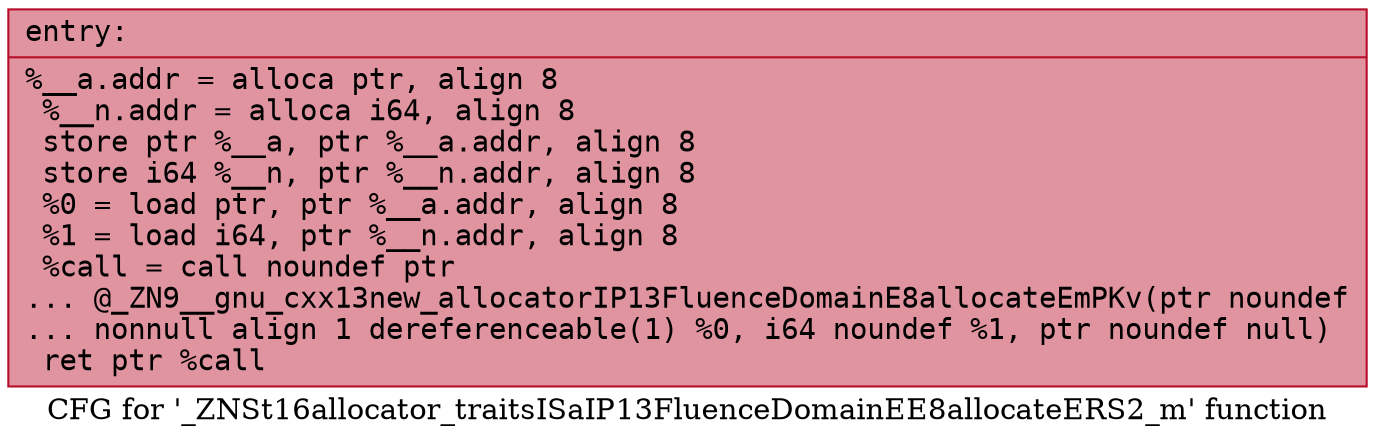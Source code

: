 digraph "CFG for '_ZNSt16allocator_traitsISaIP13FluenceDomainEE8allocateERS2_m' function" {
	label="CFG for '_ZNSt16allocator_traitsISaIP13FluenceDomainEE8allocateERS2_m' function";

	Node0x556c3c85d950 [shape=record,color="#b70d28ff", style=filled, fillcolor="#b70d2870" fontname="Courier",label="{entry:\l|  %__a.addr = alloca ptr, align 8\l  %__n.addr = alloca i64, align 8\l  store ptr %__a, ptr %__a.addr, align 8\l  store i64 %__n, ptr %__n.addr, align 8\l  %0 = load ptr, ptr %__a.addr, align 8\l  %1 = load i64, ptr %__n.addr, align 8\l  %call = call noundef ptr\l... @_ZN9__gnu_cxx13new_allocatorIP13FluenceDomainE8allocateEmPKv(ptr noundef\l... nonnull align 1 dereferenceable(1) %0, i64 noundef %1, ptr noundef null)\l  ret ptr %call\l}"];
}
